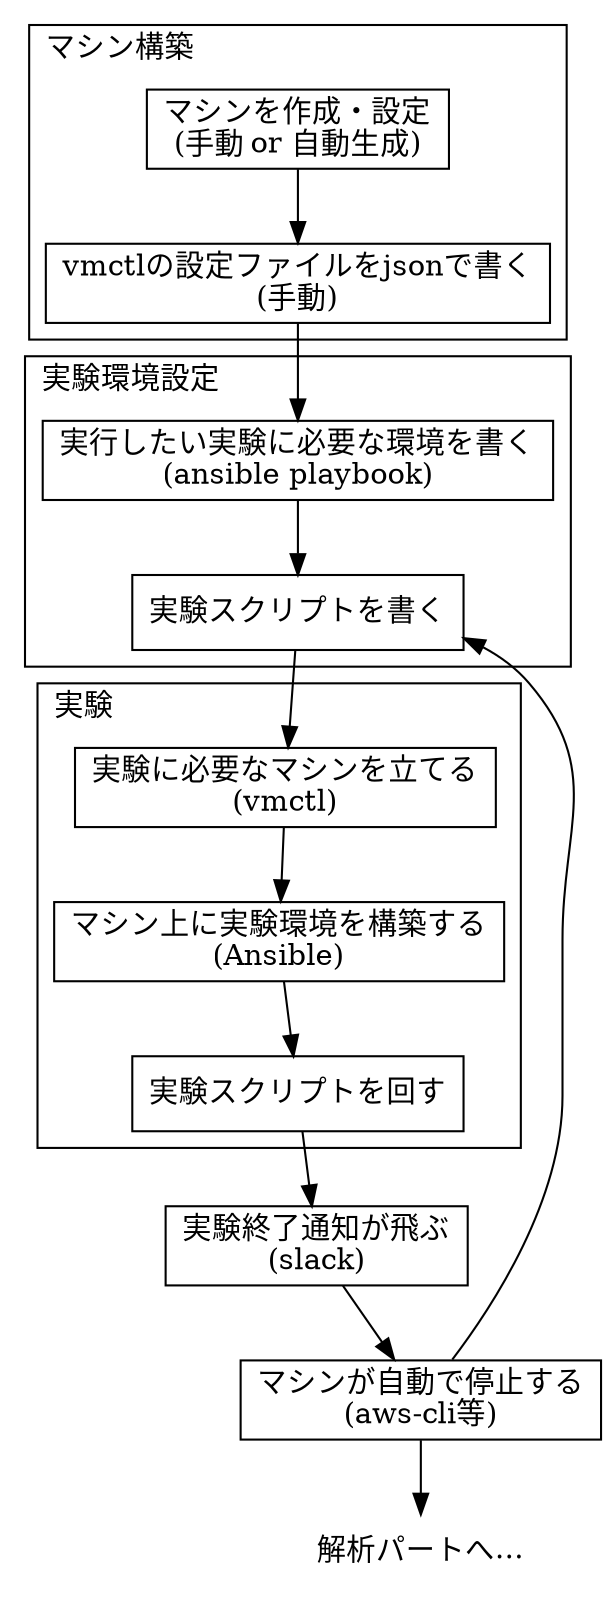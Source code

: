 digraph flowchart {
        subgraph cluster_machine_setup {
                label = "マシン構築";
                labelloc = "t";
                labeljust = "l";
                shape = box;
                create [label="マシンを作成・設定\n(手動 or 自動生成)",shape=box];
                configure_vmctl [label="vmctlの設定ファイルをjsonで書く\n(手動)",shape=box];
        }
        subgraph cluster_experiment_setup {
                label = "実験環境設定";
                labelloc = "t";
                labeljust = "l";
                width = 3000;
                configure_ansible [label="実行したい実験に必要な環境を書く\n(ansible playbook)", shape=box];
                write_experiment_script [label="実験スクリプトを書く", shape=box];
        }
        subgraph cluster_experiment_run {
                label = "実験";
                labelloc = "t";
                labeljust = "l";
                shape = box;
                launch_instance [label="実験に必要なマシンを立てる\n(vmctl)", shape=box];
                run_ansible [label="マシン上に実験環境を構築する\n(Ansible)", shape=box];
                execute_experiments [label="実験スクリプトを回す", shape=box];
        }
        subgraph after_experiment {
                notify_end_experiments [label="実験終了通知が飛ぶ\n(slack)", shape=box];
                stop_instance [label="マシンが自動で停止する\n(aws-cli等)", shape=box];
        }
        analysis [label="解析パートへ…", shape=none];

        create -> configure_vmctl;
        configure_vmctl -> configure_ansible;
        configure_ansible -> write_experiment_script;
        write_experiment_script -> launch_instance;
        launch_instance -> run_ansible;
        run_ansible -> execute_experiments;
        execute_experiments -> notify_end_experiments;
        notify_end_experiments -> stop_instance;
        stop_instance -> analysis;
        stop_instance -> write_experiment_script;
}
